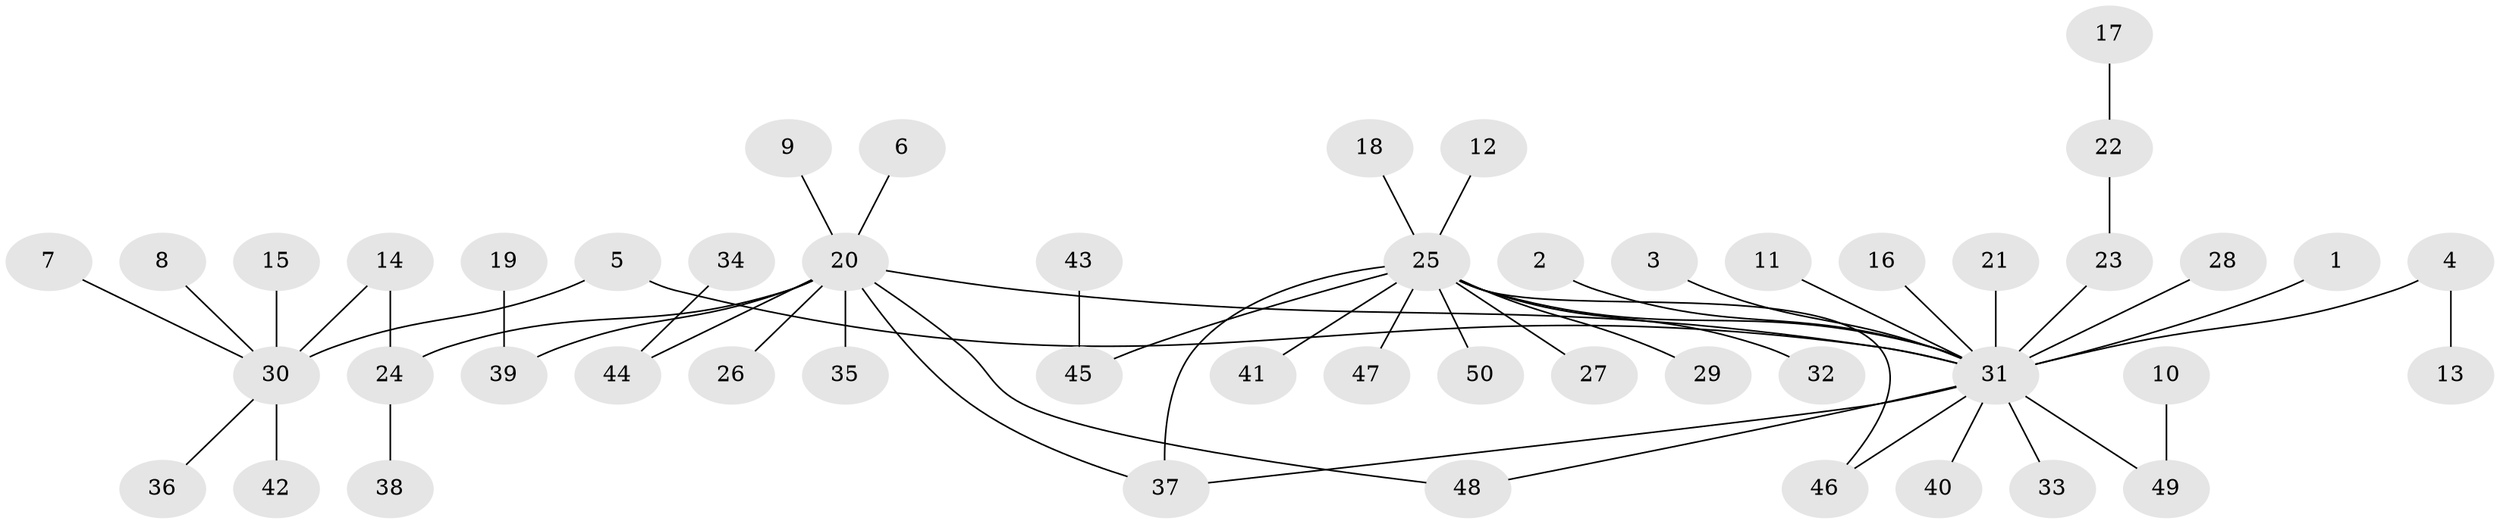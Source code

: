 // original degree distribution, {9: 0.01, 3: 0.11, 23: 0.01, 1: 0.62, 13: 0.01, 15: 0.01, 5: 0.01, 2: 0.17, 4: 0.05}
// Generated by graph-tools (version 1.1) at 2025/01/03/09/25 03:01:40]
// undirected, 50 vertices, 54 edges
graph export_dot {
graph [start="1"]
  node [color=gray90,style=filled];
  1;
  2;
  3;
  4;
  5;
  6;
  7;
  8;
  9;
  10;
  11;
  12;
  13;
  14;
  15;
  16;
  17;
  18;
  19;
  20;
  21;
  22;
  23;
  24;
  25;
  26;
  27;
  28;
  29;
  30;
  31;
  32;
  33;
  34;
  35;
  36;
  37;
  38;
  39;
  40;
  41;
  42;
  43;
  44;
  45;
  46;
  47;
  48;
  49;
  50;
  1 -- 31 [weight=1.0];
  2 -- 31 [weight=1.0];
  3 -- 31 [weight=1.0];
  4 -- 13 [weight=1.0];
  4 -- 31 [weight=1.0];
  5 -- 30 [weight=1.0];
  5 -- 31 [weight=1.0];
  6 -- 20 [weight=1.0];
  7 -- 30 [weight=1.0];
  8 -- 30 [weight=1.0];
  9 -- 20 [weight=1.0];
  10 -- 49 [weight=1.0];
  11 -- 31 [weight=1.0];
  12 -- 25 [weight=1.0];
  14 -- 24 [weight=1.0];
  14 -- 30 [weight=1.0];
  15 -- 30 [weight=1.0];
  16 -- 31 [weight=1.0];
  17 -- 22 [weight=1.0];
  18 -- 25 [weight=1.0];
  19 -- 39 [weight=1.0];
  20 -- 24 [weight=1.0];
  20 -- 26 [weight=1.0];
  20 -- 31 [weight=1.0];
  20 -- 35 [weight=1.0];
  20 -- 37 [weight=1.0];
  20 -- 39 [weight=1.0];
  20 -- 44 [weight=1.0];
  20 -- 48 [weight=1.0];
  21 -- 31 [weight=1.0];
  22 -- 23 [weight=1.0];
  23 -- 31 [weight=2.0];
  24 -- 38 [weight=1.0];
  25 -- 27 [weight=1.0];
  25 -- 29 [weight=1.0];
  25 -- 31 [weight=1.0];
  25 -- 32 [weight=1.0];
  25 -- 37 [weight=2.0];
  25 -- 41 [weight=1.0];
  25 -- 45 [weight=1.0];
  25 -- 46 [weight=1.0];
  25 -- 47 [weight=1.0];
  25 -- 50 [weight=1.0];
  28 -- 31 [weight=1.0];
  30 -- 36 [weight=1.0];
  30 -- 42 [weight=1.0];
  31 -- 33 [weight=1.0];
  31 -- 37 [weight=1.0];
  31 -- 40 [weight=1.0];
  31 -- 46 [weight=1.0];
  31 -- 48 [weight=1.0];
  31 -- 49 [weight=2.0];
  34 -- 44 [weight=1.0];
  43 -- 45 [weight=1.0];
}
